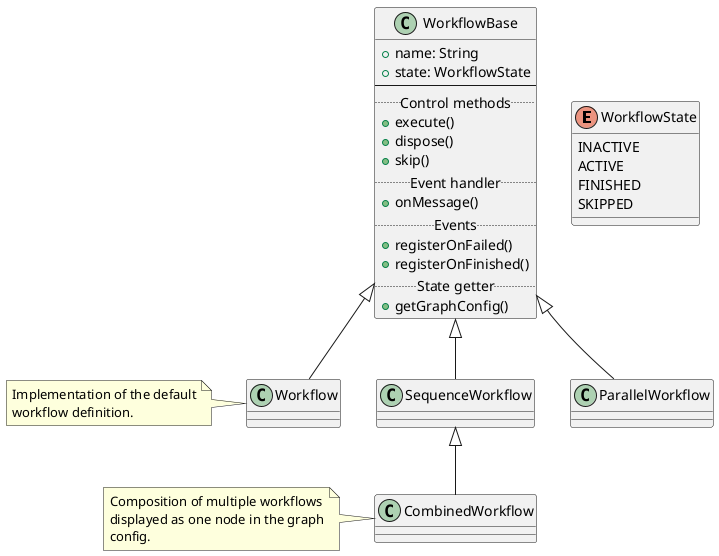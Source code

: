 @startuml workflow_engine_model
enum WorkflowState {
    INACTIVE
    ACTIVE
    FINISHED
    SKIPPED
}

class WorkflowBase {
    + name: String
    + state: WorkflowState
    --
    .. Control methods ..
    + execute()
    + dispose()
    + skip()
    .. Event handler ..
    + onMessage()
    .. Events ..
    + registerOnFailed()
    + registerOnFinished()
    .. State getter ..
    + getGraphConfig()
}


class Workflow {
}
note left of Workflow
    Implementation of the default
    workflow definition.
end note

class SequenceWorkflow {
}

class ParallelWorkflow {
}

class CombinedWorkflow {
}
note left of CombinedWorkflow
    Composition of multiple workflows
    displayed as one node in the graph
    config. 
end note

WorkflowBase <|-- Workflow
WorkflowBase <|-- SequenceWorkflow
WorkflowBase <|-- ParallelWorkflow

SequenceWorkflow <|-- CombinedWorkflow

@enduml